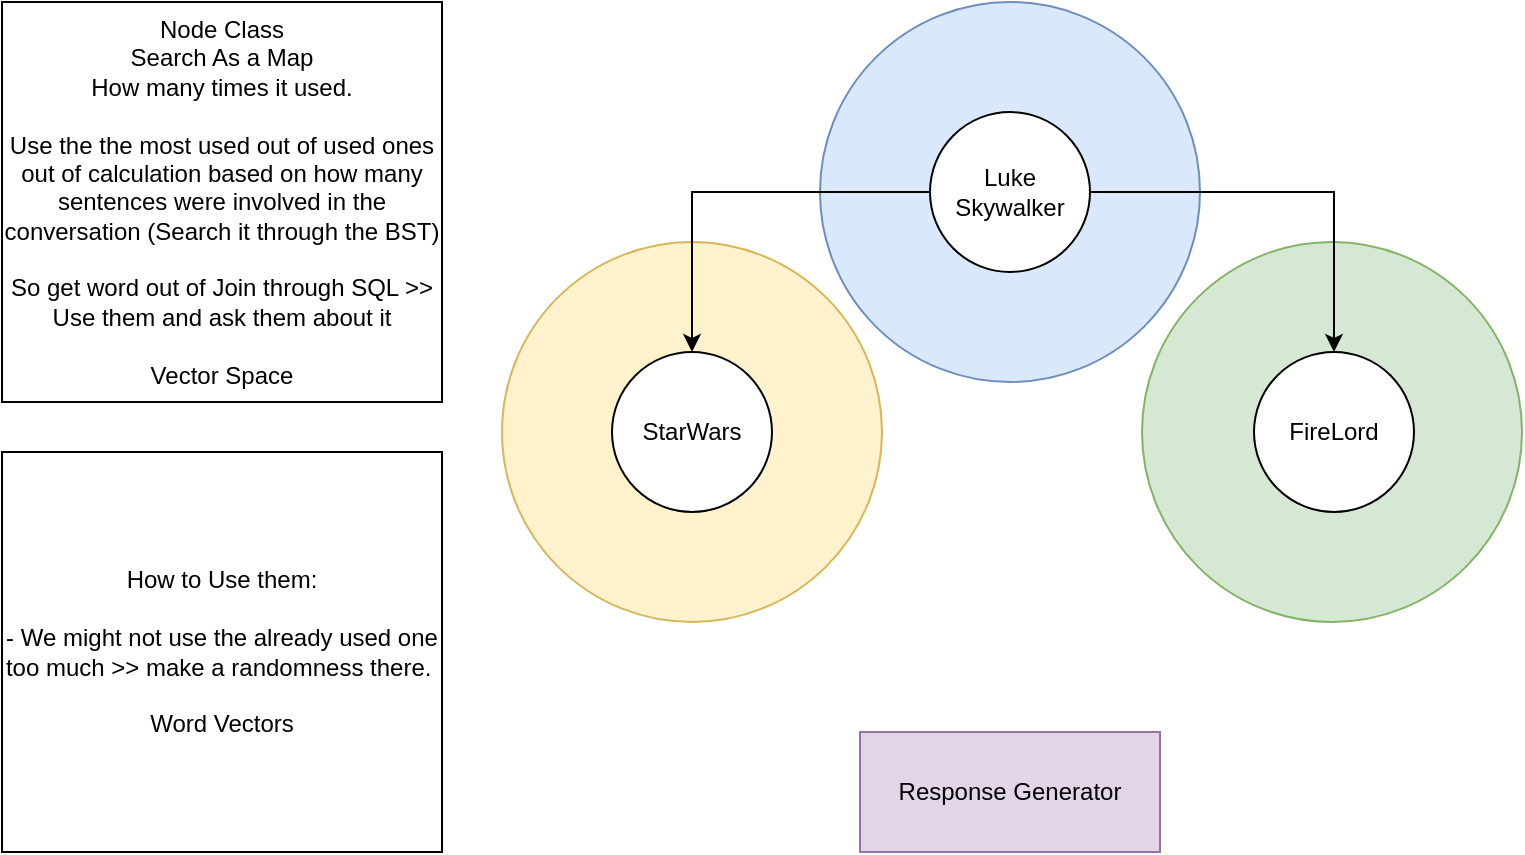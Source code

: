 <mxfile version="18.0.6" type="github">
  <diagram id="M8sAi99D3wYmP6poNxop" name="Page-1">
    <mxGraphModel dx="1865" dy="547" grid="1" gridSize="10" guides="1" tooltips="1" connect="1" arrows="1" fold="1" page="1" pageScale="1" pageWidth="827" pageHeight="1169" math="0" shadow="0">
      <root>
        <mxCell id="0" />
        <mxCell id="1" parent="0" />
        <mxCell id="dvrULnuWH1hM13txu6G7-8" value="StarWars" style="ellipse;whiteSpace=wrap;html=1;aspect=fixed;fillColor=#dae8fc;strokeColor=#6c8ebf;" vertex="1" parent="1">
          <mxGeometry x="319" y="5" width="190" height="190" as="geometry" />
        </mxCell>
        <mxCell id="dvrULnuWH1hM13txu6G7-7" value="StarWars" style="ellipse;whiteSpace=wrap;html=1;aspect=fixed;fillColor=#d5e8d4;strokeColor=#82b366;" vertex="1" parent="1">
          <mxGeometry x="480" y="125" width="190" height="190" as="geometry" />
        </mxCell>
        <mxCell id="dvrULnuWH1hM13txu6G7-6" value="StarWars" style="ellipse;whiteSpace=wrap;html=1;aspect=fixed;fillColor=#fff2cc;strokeColor=#d6b656;" vertex="1" parent="1">
          <mxGeometry x="160" y="125" width="190" height="190" as="geometry" />
        </mxCell>
        <mxCell id="dvrULnuWH1hM13txu6G7-1" value="StarWars" style="ellipse;whiteSpace=wrap;html=1;aspect=fixed;" vertex="1" parent="1">
          <mxGeometry x="215" y="180" width="80" height="80" as="geometry" />
        </mxCell>
        <mxCell id="dvrULnuWH1hM13txu6G7-4" style="edgeStyle=orthogonalEdgeStyle;rounded=0;orthogonalLoop=1;jettySize=auto;html=1;" edge="1" parent="1" source="dvrULnuWH1hM13txu6G7-2" target="dvrULnuWH1hM13txu6G7-3">
          <mxGeometry relative="1" as="geometry" />
        </mxCell>
        <mxCell id="dvrULnuWH1hM13txu6G7-5" style="edgeStyle=orthogonalEdgeStyle;rounded=0;orthogonalLoop=1;jettySize=auto;html=1;entryX=0.5;entryY=0;entryDx=0;entryDy=0;" edge="1" parent="1" source="dvrULnuWH1hM13txu6G7-2" target="dvrULnuWH1hM13txu6G7-1">
          <mxGeometry relative="1" as="geometry" />
        </mxCell>
        <mxCell id="dvrULnuWH1hM13txu6G7-2" value="Luke Skywalker" style="ellipse;whiteSpace=wrap;html=1;aspect=fixed;" vertex="1" parent="1">
          <mxGeometry x="374" y="60" width="80" height="80" as="geometry" />
        </mxCell>
        <mxCell id="dvrULnuWH1hM13txu6G7-3" value="FireLord" style="ellipse;whiteSpace=wrap;html=1;aspect=fixed;" vertex="1" parent="1">
          <mxGeometry x="536" y="180" width="80" height="80" as="geometry" />
        </mxCell>
        <mxCell id="dvrULnuWH1hM13txu6G7-9" value="Response Generator" style="rounded=0;whiteSpace=wrap;html=1;fillColor=#e1d5e7;strokeColor=#9673a6;" vertex="1" parent="1">
          <mxGeometry x="339" y="370" width="150" height="60" as="geometry" />
        </mxCell>
        <mxCell id="dvrULnuWH1hM13txu6G7-10" value="Node Class&lt;br&gt;Search As a Map&lt;br&gt;How many times it used.&lt;br&gt;&lt;br&gt;Use the the most used out of used ones out of calculation based on how many sentences were involved in the conversation (Search it through the BST)&lt;br&gt;&lt;br&gt;So get word out of Join through SQL &amp;gt;&amp;gt; Use them and ask them about it&lt;br&gt;&lt;br&gt;Vector Space" style="rounded=0;whiteSpace=wrap;html=1;" vertex="1" parent="1">
          <mxGeometry x="-90" y="5" width="220" height="200" as="geometry" />
        </mxCell>
        <mxCell id="dvrULnuWH1hM13txu6G7-11" value="How to Use them:&lt;br&gt;&lt;br&gt;- We might not use the already used one too much &amp;gt;&amp;gt; make a randomness there.&amp;nbsp;&lt;br&gt;&lt;br&gt;Word Vectors" style="rounded=0;whiteSpace=wrap;html=1;" vertex="1" parent="1">
          <mxGeometry x="-90" y="230" width="220" height="200" as="geometry" />
        </mxCell>
      </root>
    </mxGraphModel>
  </diagram>
</mxfile>
